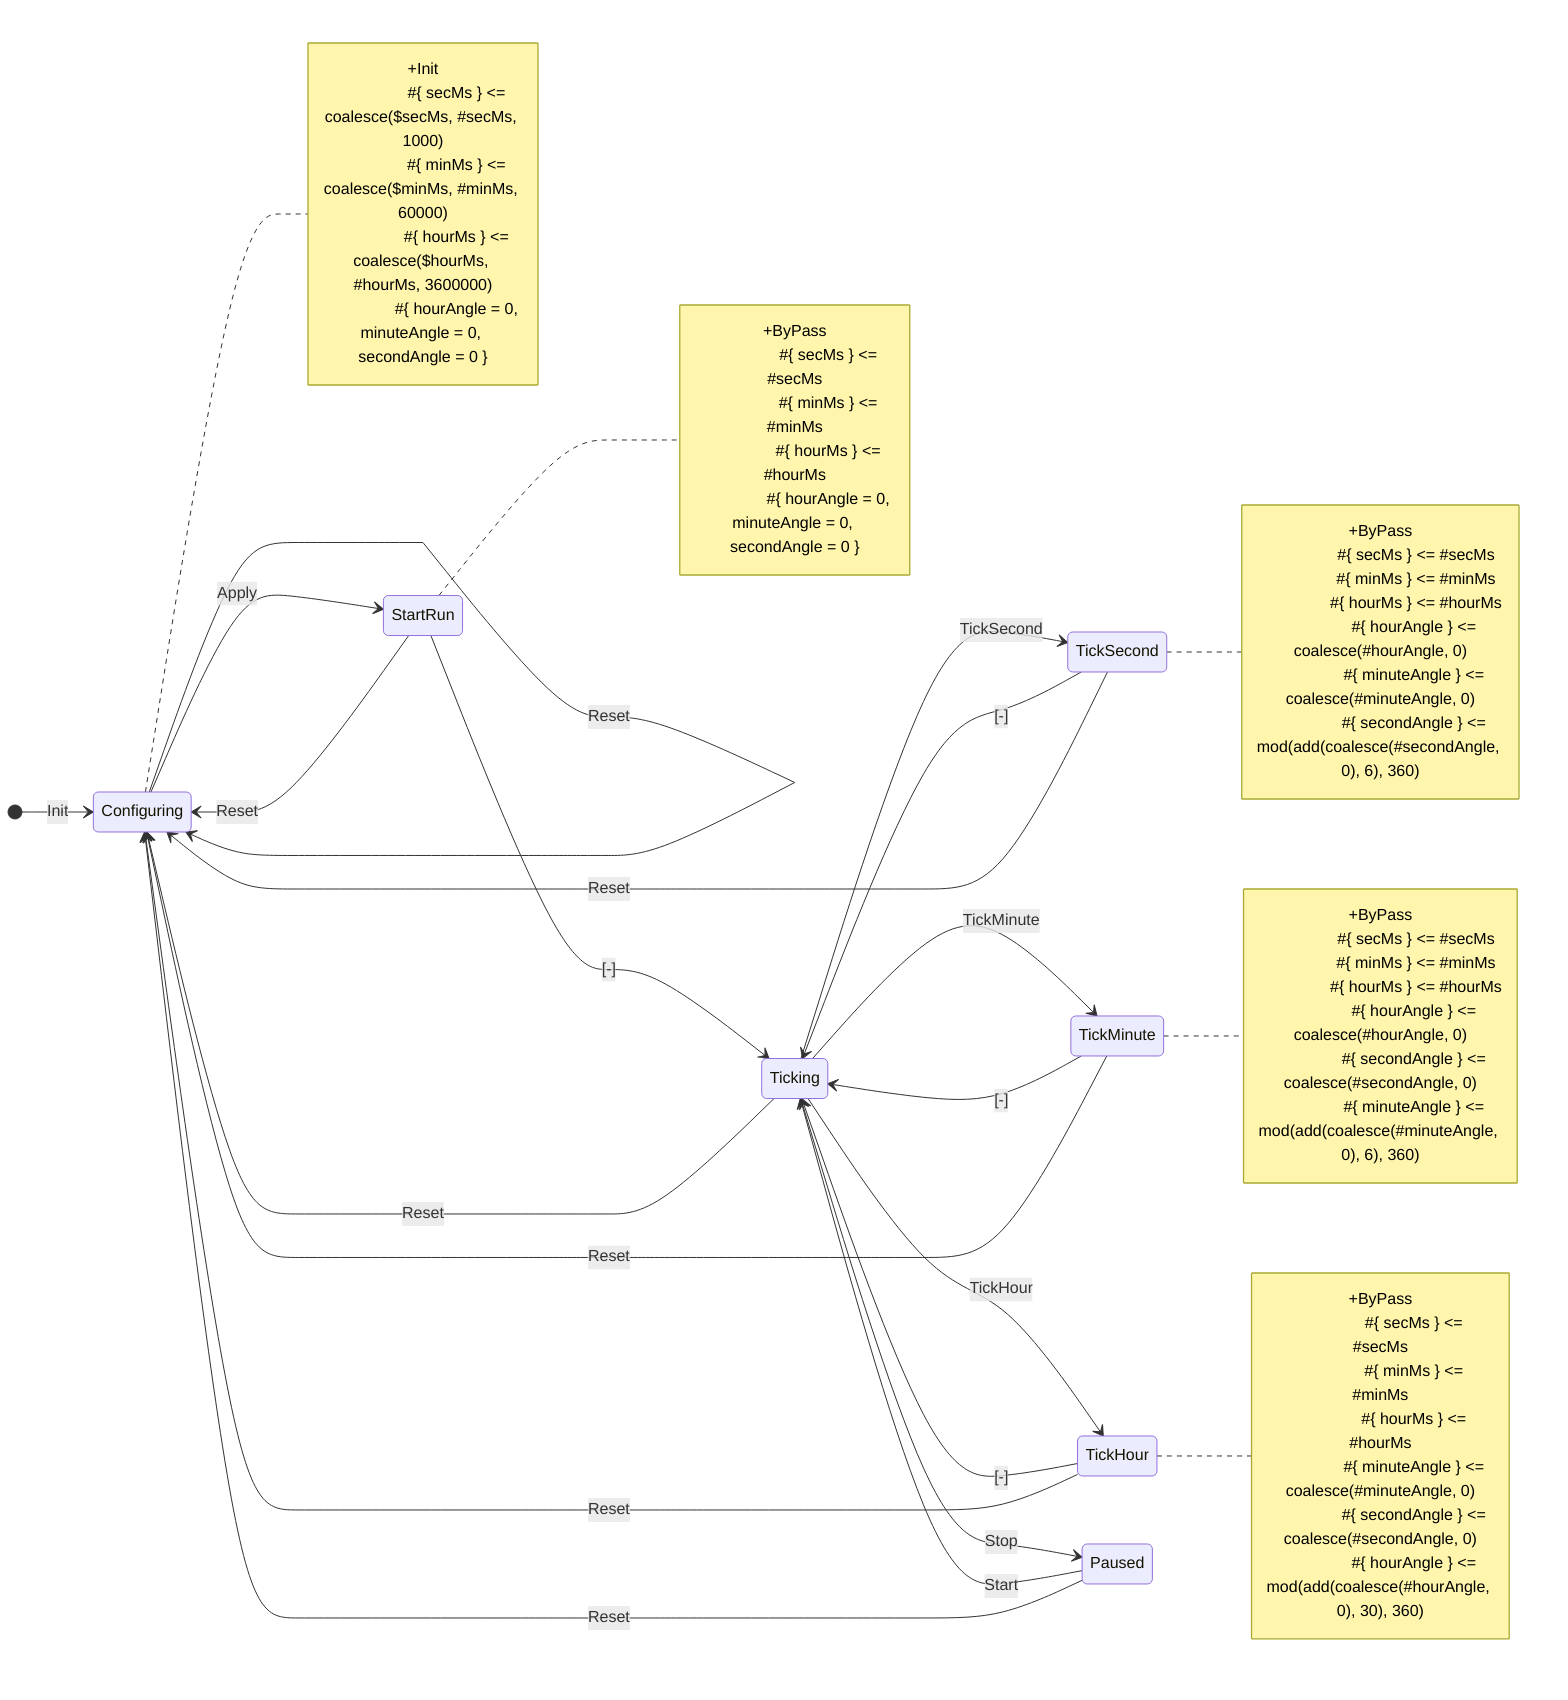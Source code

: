 stateDiagram-v2
	direction LR

	[*] --> Configuring: Init

%% Основной поток
	Configuring --> Configuring: UpdateInput
	Configuring --> StartRun: Apply
	StartRun --> Ticking: [-]

	Ticking --> TickSecond: TickSecond
	TickSecond --> Ticking: [-]

	Ticking --> TickMinute: TickMinute
	TickMinute --> Ticking: [-]

	Ticking --> TickHour: TickHour
	TickHour --> Ticking: [-]

	Ticking --> Paused: Stop
	Paused --> Ticking: Start

%% Reset из каждого состояния прямо в Configuring
	Configuring --> Configuring: Reset
	StartRun --> Configuring: Reset
	Ticking --> Configuring: Reset
	TickSecond --> Configuring: Reset
	TickMinute --> Configuring: Reset
	TickHour --> Configuring: Reset
	Paused --> Configuring: Reset

%% Reducers

	note right of Configuring
		+Init
		#{ secMs } <= coalesce($secMs, #secMs, 1000)
		#{ minMs } <= coalesce($minMs, #minMs, 60000)
		#{ hourMs } <= coalesce($hourMs, #hourMs, 3600000)
		#{ hourAngle = 0, minuteAngle = 0, secondAngle = 0 }
	end note

	note right of StartRun
		+ByPass
		#{ secMs } <= #secMs
		#{ minMs } <= #minMs
		#{ hourMs } <= #hourMs
		#{ hourAngle = 0, minuteAngle = 0, secondAngle = 0 }
	end note

	note right of TickSecond
		+ByPass
		#{ secMs } <= #secMs
		#{ minMs } <= #minMs
		#{ hourMs } <= #hourMs
		#{ hourAngle } <= coalesce(#hourAngle, 0)
		#{ minuteAngle } <= coalesce(#minuteAngle, 0)
		#{ secondAngle } <= mod(add(coalesce(#secondAngle, 0), 6), 360)
	end note

	note right of TickMinute
		+ByPass
		#{ secMs } <= #secMs
		#{ minMs } <= #minMs
		#{ hourMs } <= #hourMs
		#{ hourAngle } <= coalesce(#hourAngle, 0)
		#{ secondAngle } <= coalesce(#secondAngle, 0)
		#{ minuteAngle } <= mod(add(coalesce(#minuteAngle, 0), 6), 360)
	end note

	note right of TickHour
		+ByPass
		#{ secMs } <= #secMs
		#{ minMs } <= #minMs
		#{ hourMs } <= #hourMs
		#{ minuteAngle } <= coalesce(#minuteAngle, 0)
		#{ secondAngle } <= coalesce(#secondAngle, 0)
		#{ hourAngle } <= mod(add(coalesce(#hourAngle, 0), 30), 360)
	end note